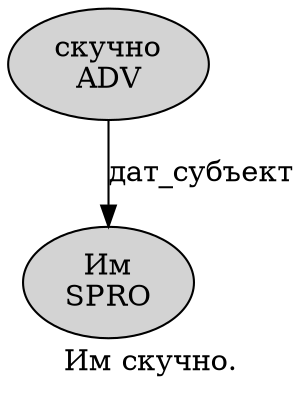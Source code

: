digraph SENTENCE_4049 {
	graph [label="Им скучно."]
	node [style=filled]
		0 [label="Им
SPRO" color="" fillcolor=lightgray penwidth=1 shape=ellipse]
		1 [label="скучно
ADV" color="" fillcolor=lightgray penwidth=1 shape=ellipse]
			1 -> 0 [label="дат_субъект"]
}